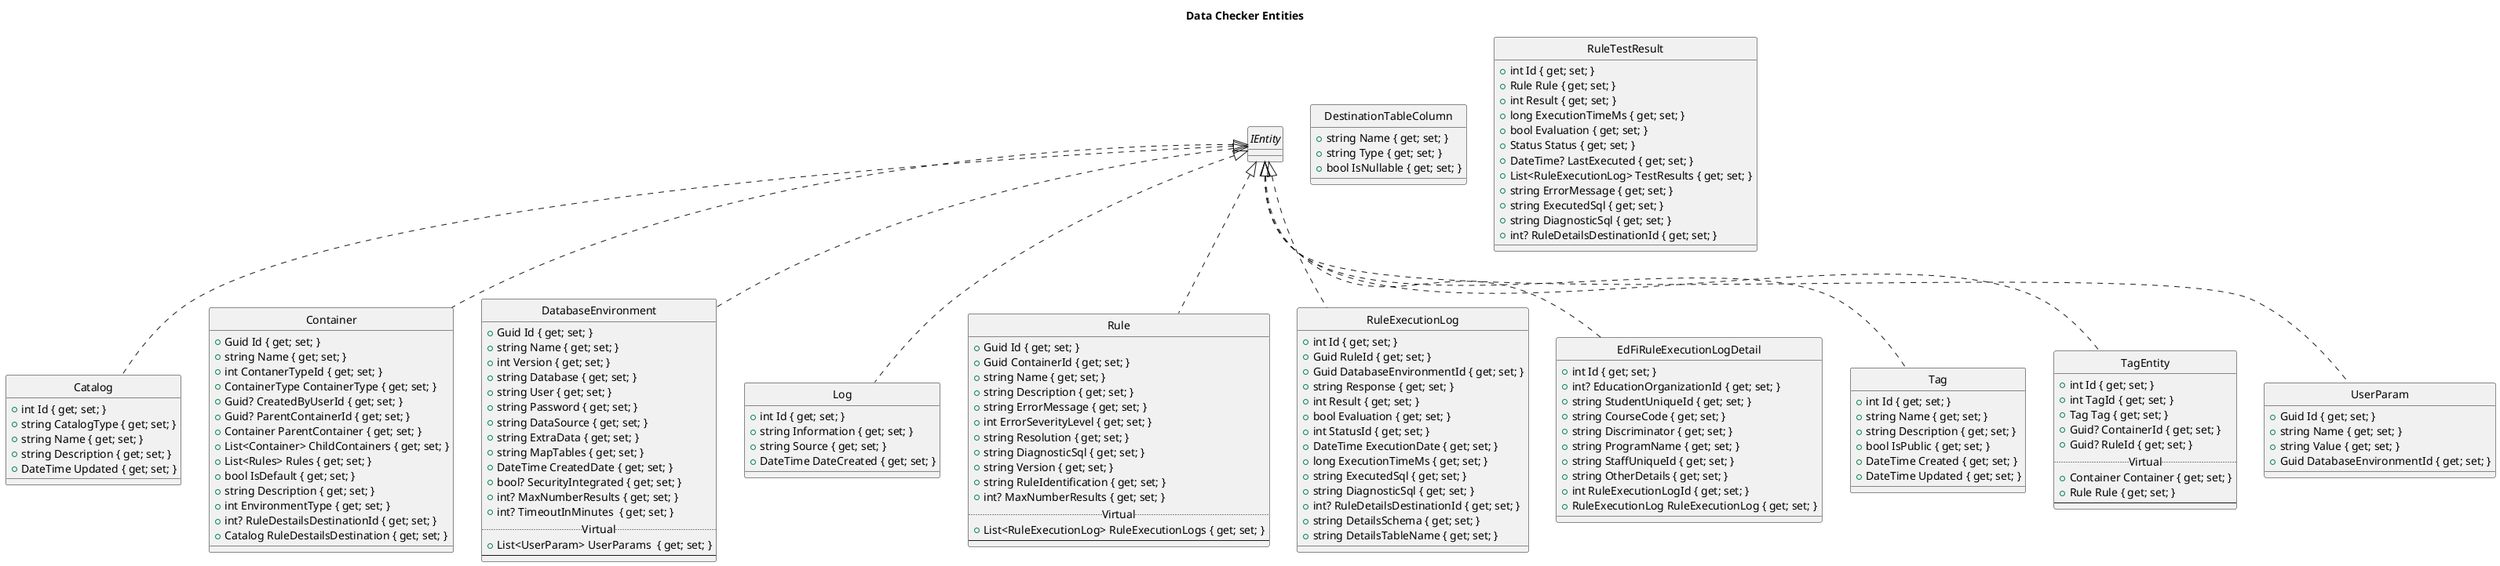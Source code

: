 @startuml
hide circle

title: Data Checker Entities

interface IEntity {}

class Catalog implements IEntity {
    +int Id { get; set; }
    +string CatalogType { get; set; }
    +string Name { get; set; }
    +string Description { get; set; }
    +DateTime Updated { get; set; }
}

class Container implements IEntity {
    +Guid Id { get; set; }
    +string Name { get; set; }
    +int ContanerTypeId { get; set; }
    +ContainerType ContainerType { get; set; }
    +Guid? CreatedByUserId { get; set; }
    +Guid? ParentContainerId { get; set; }
    +Container ParentContainer { get; set; }
    +List<Container> ChildContainers { get; set; }
    +List<Rules> Rules { get; set; }
    +bool IsDefault { get; set; }
    +string Description { get; set; }
    +int EnvironmentType { get; set; }
    +int? RuleDestailsDestinationId { get; set; }
    +Catalog RuleDestailsDestination { get; set; }
}

class DatabaseEnvironment implements IEntity {
    +Guid Id { get; set; }
    +string Name { get; set; }
    +int Version { get; set; }
    +string Database { get; set; }
    +string User { get; set; }
    +string Password { get; set; }
    +string DataSource { get; set; }
    +string ExtraData { get; set; }
    +string MapTables { get; set; }
    +DateTime CreatedDate { get; set; }
    +bool? SecurityIntegrated { get; set; }
    +int? MaxNumberResults { get; set; }
    +int? TimeoutInMinutes  { get; set; }
    ..Virtual..
    +List<UserParam> UserParams  { get; set; }
    --
}

class Log implements IEntity
{
    +int Id { get; set; }
    +string Information { get; set; }
    +string Source { get; set; }
    +DateTime DateCreated { get; set; }
}

class Rule implements IEntity
{
    +Guid Id { get; set; }
    +Guid ContainerId { get; set; }
    +string Name { get; set; }
    +string Description { get; set; }
    +string ErrorMessage { get; set; }
    +int ErrorSeverityLevel { get; set; }
    +string Resolution { get; set; }
    +string DiagnosticSql { get; set; }
    +string Version { get; set; }
    +string RuleIdentification { get; set; }
    +int? MaxNumberResults { get; set; }
    ..Virtual..
    +List<RuleExecutionLog> RuleExecutionLogs { get; set; }
    --
}

class RuleExecutionLog implements IEntity
{
    +int Id { get; set; }
    +Guid RuleId { get; set; }
    +Guid DatabaseEnvironmentId { get; set; }
    +string Response { get; set; }
    +int Result { get; set; }
    +bool Evaluation { get; set; }
    +int StatusId { get; set; }
    +DateTime ExecutionDate { get; set; }
    +long ExecutionTimeMs { get; set; }
    +string ExecutedSql { get; set; }
    +string DiagnosticSql { get; set; }
    +int? RuleDetailsDestinationId { get; set; }
    +string DetailsSchema { get; set; }
    +string DetailsTableName { get; set; }
}

class EdFiRuleExecutionLogDetail implements IEntity
{
    +int Id { get; set; }
    +int? EducationOrganizationId { get; set; }
    +string StudentUniqueId { get; set; }
    +string CourseCode { get; set; }
    +string Discriminator { get; set; }
    +string ProgramName { get; set; }
    +string StaffUniqueId { get; set; }
    +string OtherDetails { get; set; }
    +int RuleExecutionLogId { get; set; }
    +RuleExecutionLog RuleExecutionLog { get; set; }
}

class DestinationTableColumn
{
    +string Name { get; set; }
    +string Type { get; set; }
    +bool IsNullable { get; set; }
}

class RuleTestResult
{
    +int Id { get; set; }
    +Rule Rule { get; set; }
    +int Result { get; set; }
    +long ExecutionTimeMs { get; set; }
    +bool Evaluation { get; set; }
    +Status Status { get; set; }
    +DateTime? LastExecuted { get; set; }
    +List<RuleExecutionLog> TestResults { get; set; }
    +string ErrorMessage { get; set; }
    +string ExecutedSql { get; set; }
    +string DiagnosticSql { get; set; }
    +int? RuleDetailsDestinationId { get; set; }
}

class Tag implements IEntity
{
    +int Id { get; set; }
    +string Name { get; set; }
    +string Description { get; set; }
    +bool IsPublic { get; set; }
    +DateTime Created { get; set; }
    +DateTime Updated { get; set; }
}

class TagEntity implements IEntity
{
    +int Id { get; set; }
    +int TagId { get; set; }
    +Tag Tag { get; set; }
    +Guid? ContainerId { get; set; }
    +Guid? RuleId { get; set; }
    ..Virtual..
    +Container Container { get; set; }
    +Rule Rule { get; set; }
    --
}

class UserParam implements IEntity
{
    +Guid Id { get; set; }
    +string Name { get; set; }
    +string Value { get; set; }
    +Guid DatabaseEnvironmentId { get; set; }
}

@enduml
